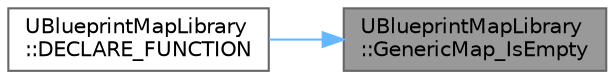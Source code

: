digraph "UBlueprintMapLibrary::GenericMap_IsEmpty"
{
 // INTERACTIVE_SVG=YES
 // LATEX_PDF_SIZE
  bgcolor="transparent";
  edge [fontname=Helvetica,fontsize=10,labelfontname=Helvetica,labelfontsize=10];
  node [fontname=Helvetica,fontsize=10,shape=box,height=0.2,width=0.4];
  rankdir="RL";
  Node1 [id="Node000001",label="UBlueprintMapLibrary\l::GenericMap_IsEmpty",height=0.2,width=0.4,color="gray40", fillcolor="grey60", style="filled", fontcolor="black",tooltip=" "];
  Node1 -> Node2 [id="edge1_Node000001_Node000002",dir="back",color="steelblue1",style="solid",tooltip=" "];
  Node2 [id="Node000002",label="UBlueprintMapLibrary\l::DECLARE_FUNCTION",height=0.2,width=0.4,color="grey40", fillcolor="white", style="filled",URL="$d3/dbf/classUBlueprintMapLibrary.html#ad3f59f792097726ef285c77ad3808c3c",tooltip=" "];
}
